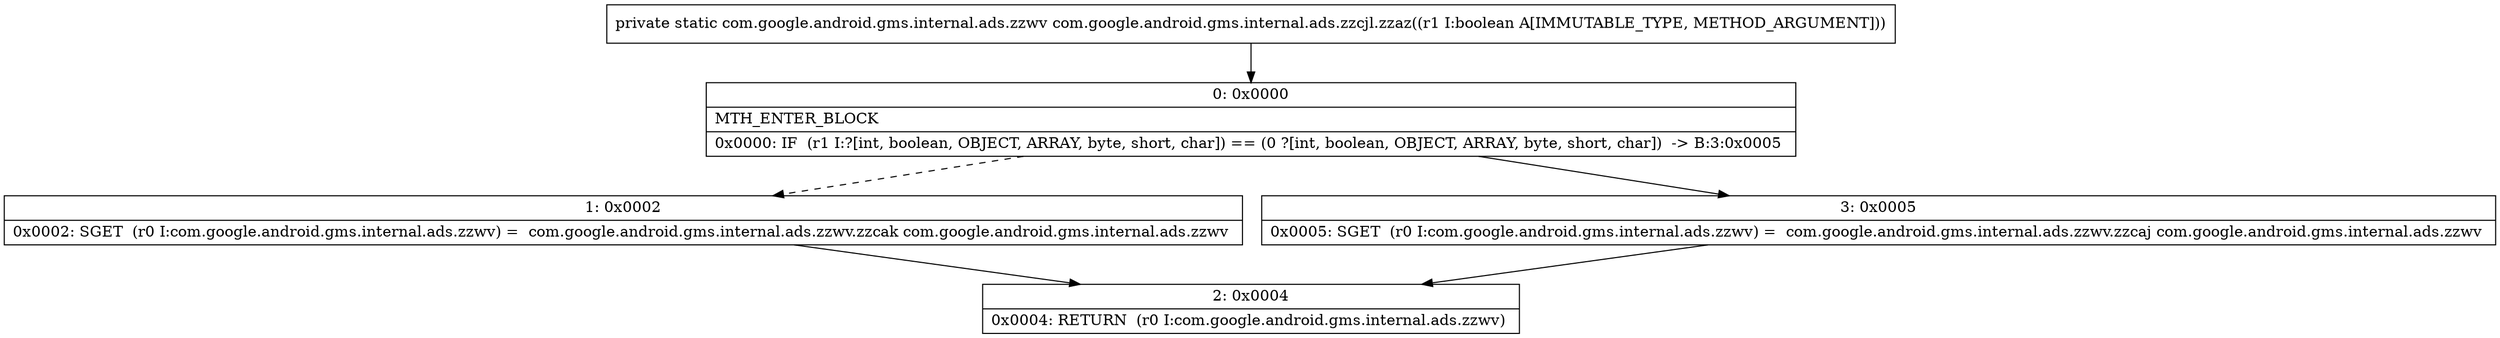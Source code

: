 digraph "CFG forcom.google.android.gms.internal.ads.zzcjl.zzaz(Z)Lcom\/google\/android\/gms\/internal\/ads\/zzwv;" {
Node_0 [shape=record,label="{0\:\ 0x0000|MTH_ENTER_BLOCK\l|0x0000: IF  (r1 I:?[int, boolean, OBJECT, ARRAY, byte, short, char]) == (0 ?[int, boolean, OBJECT, ARRAY, byte, short, char])  \-\> B:3:0x0005 \l}"];
Node_1 [shape=record,label="{1\:\ 0x0002|0x0002: SGET  (r0 I:com.google.android.gms.internal.ads.zzwv) =  com.google.android.gms.internal.ads.zzwv.zzcak com.google.android.gms.internal.ads.zzwv \l}"];
Node_2 [shape=record,label="{2\:\ 0x0004|0x0004: RETURN  (r0 I:com.google.android.gms.internal.ads.zzwv) \l}"];
Node_3 [shape=record,label="{3\:\ 0x0005|0x0005: SGET  (r0 I:com.google.android.gms.internal.ads.zzwv) =  com.google.android.gms.internal.ads.zzwv.zzcaj com.google.android.gms.internal.ads.zzwv \l}"];
MethodNode[shape=record,label="{private static com.google.android.gms.internal.ads.zzwv com.google.android.gms.internal.ads.zzcjl.zzaz((r1 I:boolean A[IMMUTABLE_TYPE, METHOD_ARGUMENT])) }"];
MethodNode -> Node_0;
Node_0 -> Node_1[style=dashed];
Node_0 -> Node_3;
Node_1 -> Node_2;
Node_3 -> Node_2;
}

